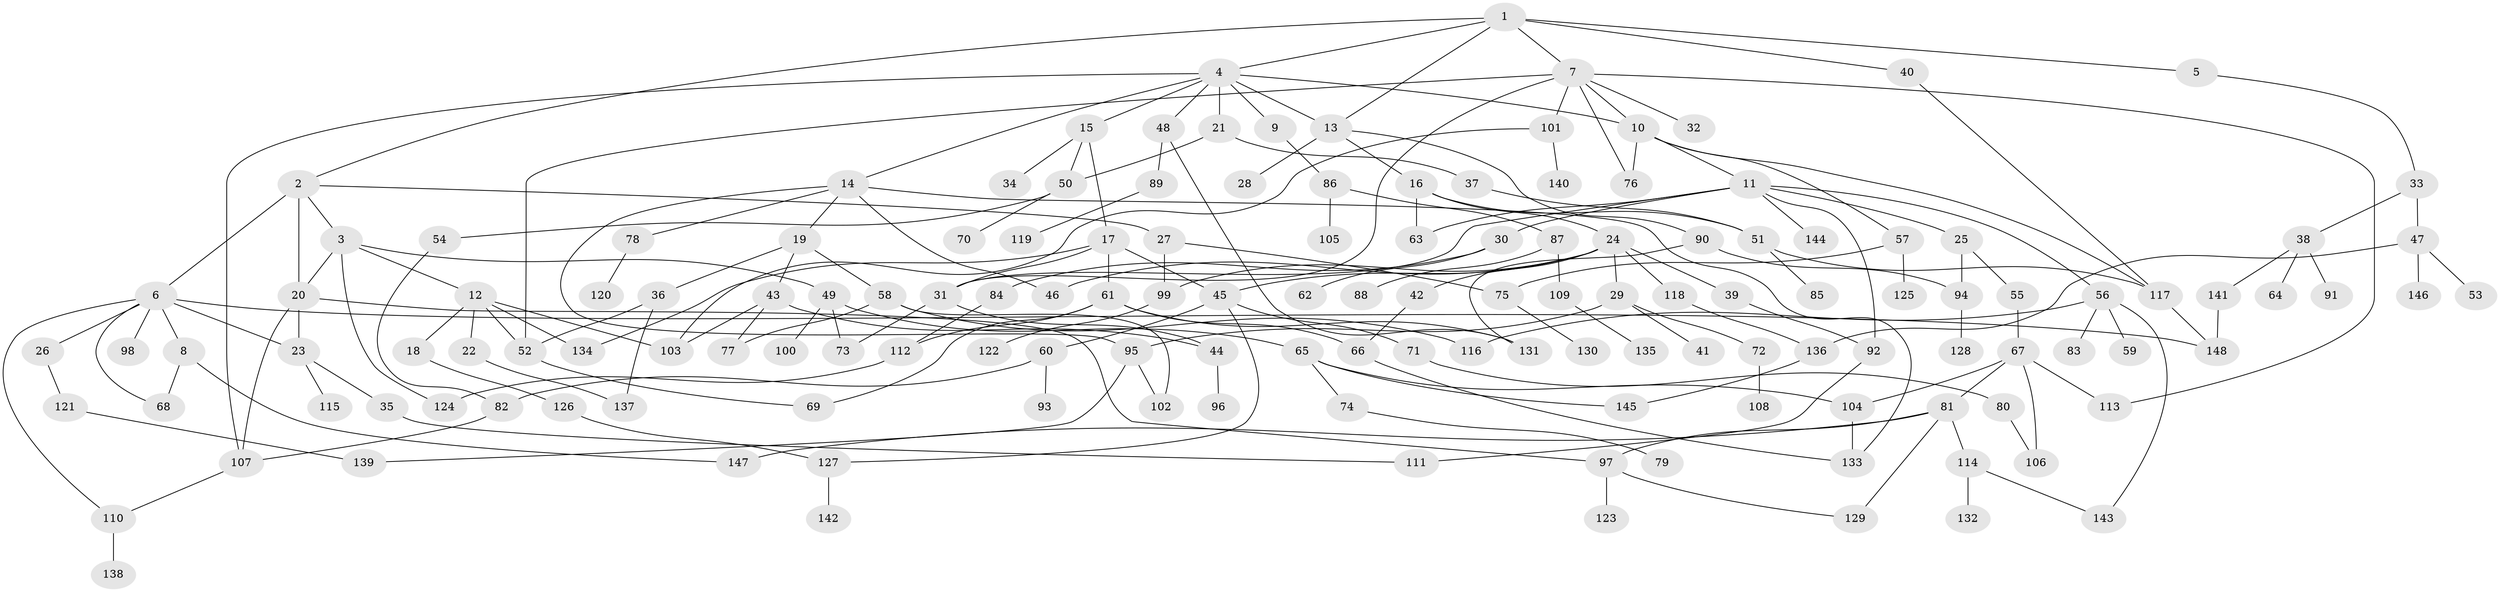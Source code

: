 // coarse degree distribution, {5: 0.07954545454545454, 10: 0.011363636363636364, 13: 0.011363636363636364, 2: 0.26136363636363635, 6: 0.045454545454545456, 15: 0.011363636363636364, 9: 0.022727272727272728, 3: 0.17045454545454544, 4: 0.06818181818181818, 8: 0.022727272727272728, 1: 0.29545454545454547}
// Generated by graph-tools (version 1.1) at 2025/17/03/04/25 18:17:04]
// undirected, 148 vertices, 204 edges
graph export_dot {
graph [start="1"]
  node [color=gray90,style=filled];
  1;
  2;
  3;
  4;
  5;
  6;
  7;
  8;
  9;
  10;
  11;
  12;
  13;
  14;
  15;
  16;
  17;
  18;
  19;
  20;
  21;
  22;
  23;
  24;
  25;
  26;
  27;
  28;
  29;
  30;
  31;
  32;
  33;
  34;
  35;
  36;
  37;
  38;
  39;
  40;
  41;
  42;
  43;
  44;
  45;
  46;
  47;
  48;
  49;
  50;
  51;
  52;
  53;
  54;
  55;
  56;
  57;
  58;
  59;
  60;
  61;
  62;
  63;
  64;
  65;
  66;
  67;
  68;
  69;
  70;
  71;
  72;
  73;
  74;
  75;
  76;
  77;
  78;
  79;
  80;
  81;
  82;
  83;
  84;
  85;
  86;
  87;
  88;
  89;
  90;
  91;
  92;
  93;
  94;
  95;
  96;
  97;
  98;
  99;
  100;
  101;
  102;
  103;
  104;
  105;
  106;
  107;
  108;
  109;
  110;
  111;
  112;
  113;
  114;
  115;
  116;
  117;
  118;
  119;
  120;
  121;
  122;
  123;
  124;
  125;
  126;
  127;
  128;
  129;
  130;
  131;
  132;
  133;
  134;
  135;
  136;
  137;
  138;
  139;
  140;
  141;
  142;
  143;
  144;
  145;
  146;
  147;
  148;
  1 -- 2;
  1 -- 4;
  1 -- 5;
  1 -- 7;
  1 -- 40;
  1 -- 13;
  2 -- 3;
  2 -- 6;
  2 -- 20;
  2 -- 27;
  3 -- 12;
  3 -- 49;
  3 -- 124;
  3 -- 20;
  4 -- 9;
  4 -- 13;
  4 -- 14;
  4 -- 15;
  4 -- 21;
  4 -- 48;
  4 -- 107;
  4 -- 10;
  5 -- 33;
  6 -- 8;
  6 -- 23;
  6 -- 26;
  6 -- 98;
  6 -- 110;
  6 -- 68;
  6 -- 148;
  7 -- 10;
  7 -- 32;
  7 -- 52;
  7 -- 76;
  7 -- 101;
  7 -- 31;
  7 -- 113;
  8 -- 68;
  8 -- 147;
  9 -- 86;
  10 -- 11;
  10 -- 57;
  10 -- 76;
  10 -- 117;
  11 -- 25;
  11 -- 30;
  11 -- 31;
  11 -- 56;
  11 -- 144;
  11 -- 63;
  11 -- 92;
  12 -- 18;
  12 -- 22;
  12 -- 134;
  12 -- 103;
  12 -- 52;
  13 -- 16;
  13 -- 28;
  13 -- 90;
  14 -- 19;
  14 -- 46;
  14 -- 78;
  14 -- 95;
  14 -- 133;
  15 -- 17;
  15 -- 34;
  15 -- 50;
  16 -- 24;
  16 -- 51;
  16 -- 63;
  17 -- 61;
  17 -- 45;
  17 -- 31;
  17 -- 134;
  18 -- 126;
  19 -- 36;
  19 -- 43;
  19 -- 58;
  20 -- 97;
  20 -- 23;
  20 -- 107;
  21 -- 37;
  21 -- 50;
  22 -- 137;
  23 -- 35;
  23 -- 115;
  24 -- 29;
  24 -- 39;
  24 -- 42;
  24 -- 45;
  24 -- 99;
  24 -- 118;
  24 -- 46;
  25 -- 55;
  25 -- 94;
  26 -- 121;
  27 -- 75;
  27 -- 99;
  29 -- 41;
  29 -- 72;
  29 -- 95;
  30 -- 62;
  30 -- 84;
  31 -- 73;
  31 -- 44;
  33 -- 38;
  33 -- 47;
  35 -- 111;
  36 -- 137;
  36 -- 52;
  37 -- 51;
  38 -- 64;
  38 -- 91;
  38 -- 141;
  39 -- 92;
  40 -- 117;
  42 -- 66;
  43 -- 44;
  43 -- 77;
  43 -- 103;
  44 -- 96;
  45 -- 60;
  45 -- 71;
  45 -- 127;
  47 -- 53;
  47 -- 136;
  47 -- 146;
  48 -- 89;
  48 -- 131;
  49 -- 65;
  49 -- 73;
  49 -- 100;
  50 -- 54;
  50 -- 70;
  51 -- 85;
  51 -- 117;
  52 -- 69;
  54 -- 82;
  55 -- 67;
  56 -- 59;
  56 -- 83;
  56 -- 116;
  56 -- 143;
  57 -- 125;
  57 -- 75;
  58 -- 102;
  58 -- 116;
  58 -- 77;
  60 -- 82;
  60 -- 93;
  61 -- 69;
  61 -- 112;
  61 -- 131;
  61 -- 66;
  65 -- 74;
  65 -- 145;
  65 -- 104;
  66 -- 133;
  67 -- 81;
  67 -- 104;
  67 -- 113;
  67 -- 106;
  71 -- 80;
  72 -- 108;
  74 -- 79;
  75 -- 130;
  78 -- 120;
  80 -- 106;
  81 -- 114;
  81 -- 147;
  81 -- 129;
  81 -- 97;
  82 -- 107;
  84 -- 112;
  86 -- 87;
  86 -- 105;
  87 -- 88;
  87 -- 109;
  89 -- 119;
  90 -- 94;
  90 -- 131;
  92 -- 111;
  94 -- 128;
  95 -- 139;
  95 -- 102;
  97 -- 123;
  97 -- 129;
  99 -- 122;
  101 -- 140;
  101 -- 103;
  104 -- 133;
  107 -- 110;
  109 -- 135;
  110 -- 138;
  112 -- 124;
  114 -- 132;
  114 -- 143;
  117 -- 148;
  118 -- 136;
  121 -- 139;
  126 -- 127;
  127 -- 142;
  136 -- 145;
  141 -- 148;
}
